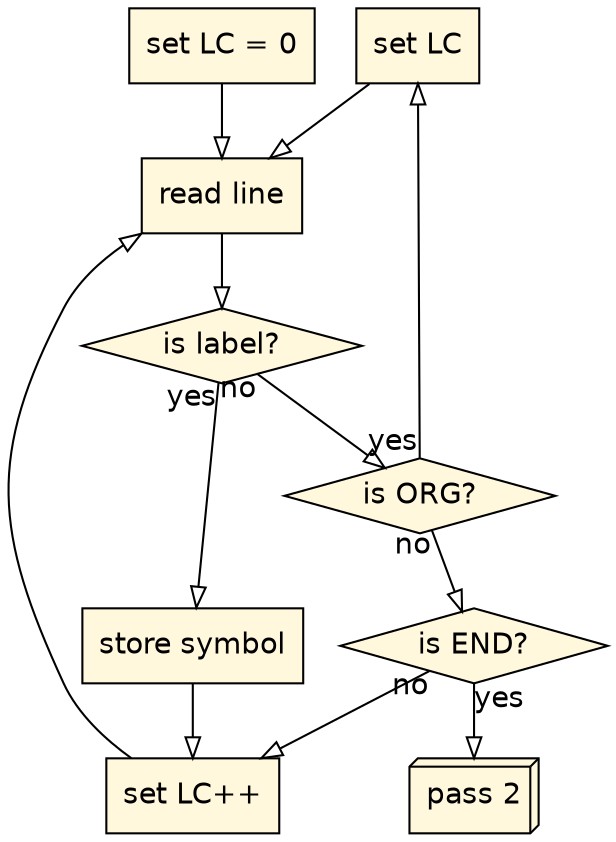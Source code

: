 digraph {
"be35eedc-b9a8-4014-ba47-2e44151627e8" [label="set LC", shape=box, style=filled, fillcolor=cornsilk, fontname=Helvetica];
"be35eedc-b9a8-4014-ba47-2e44151627e8" -> "81f6b5ee-e373-4336-8ad2-6b8f539397a1" [taillabel="", arrowhead=onormal, fontname=Helvetica];
"c95f3e43-68c9-40d2-bc08-537c1036fbc8" [label="store symbol", shape=box, style=filled, fillcolor=cornsilk, fontname=Helvetica];
"c95f3e43-68c9-40d2-bc08-537c1036fbc8" -> "34674585-c206-4751-a067-60428a06580c" [taillabel="", arrowhead=onormal, fontname=Helvetica];
"0782061d-728c-48b0-b62c-42fbb34be7a2" [label="is ORG?", shape=diamond, style=filled, fillcolor=cornsilk, fontname=Helvetica];
"0782061d-728c-48b0-b62c-42fbb34be7a2" -> "41f7c049-9f88-4127-ba2d-9038dc9bcdc5" [taillabel="no", arrowhead=onormal, fontname=Helvetica];
"0782061d-728c-48b0-b62c-42fbb34be7a2" -> "be35eedc-b9a8-4014-ba47-2e44151627e8" [taillabel="yes", arrowhead=onormal, fontname=Helvetica];
"185af744-e991-4849-8f13-c0468e630bb1" [label="set LC = 0", shape=box, style=filled, fillcolor=cornsilk, fontname=Helvetica];
"185af744-e991-4849-8f13-c0468e630bb1" -> "81f6b5ee-e373-4336-8ad2-6b8f539397a1" [taillabel="", arrowhead=onormal, fontname=Helvetica];
"5f38c5a3-6b9f-473d-bcb8-efdd163c1a6b" [label="pass 2", shape=box3d, style=filled, fillcolor=cornsilk, fontname=Helvetica];
"34674585-c206-4751-a067-60428a06580c" [label="set LC++", shape=box, style=filled, fillcolor=cornsilk, fontname=Helvetica];
"34674585-c206-4751-a067-60428a06580c" -> "81f6b5ee-e373-4336-8ad2-6b8f539397a1" [taillabel="", arrowhead=onormal, fontname=Helvetica];
"81f6b5ee-e373-4336-8ad2-6b8f539397a1" [label="read line", shape=box, style=filled, fillcolor=cornsilk, fontname=Helvetica];
"81f6b5ee-e373-4336-8ad2-6b8f539397a1" -> "12dbed53-463f-4d00-9560-415a2267b309" [taillabel="", arrowhead=onormal, fontname=Helvetica];
"41f7c049-9f88-4127-ba2d-9038dc9bcdc5" [label="is END?", shape=diamond, style=filled, fillcolor=cornsilk, fontname=Helvetica];
"41f7c049-9f88-4127-ba2d-9038dc9bcdc5" -> "5f38c5a3-6b9f-473d-bcb8-efdd163c1a6b" [taillabel="yes", arrowhead=onormal, fontname=Helvetica];
"41f7c049-9f88-4127-ba2d-9038dc9bcdc5" -> "34674585-c206-4751-a067-60428a06580c" [taillabel="no", arrowhead=onormal, fontname=Helvetica];
"12dbed53-463f-4d00-9560-415a2267b309" [label="is label?", shape=diamond, style=filled, fillcolor=cornsilk, fontname=Helvetica];
"12dbed53-463f-4d00-9560-415a2267b309" -> "0782061d-728c-48b0-b62c-42fbb34be7a2" [taillabel="no", arrowhead=onormal, fontname=Helvetica];
"12dbed53-463f-4d00-9560-415a2267b309" -> "c95f3e43-68c9-40d2-bc08-537c1036fbc8" [taillabel="yes", arrowhead=onormal, fontname=Helvetica];
}
